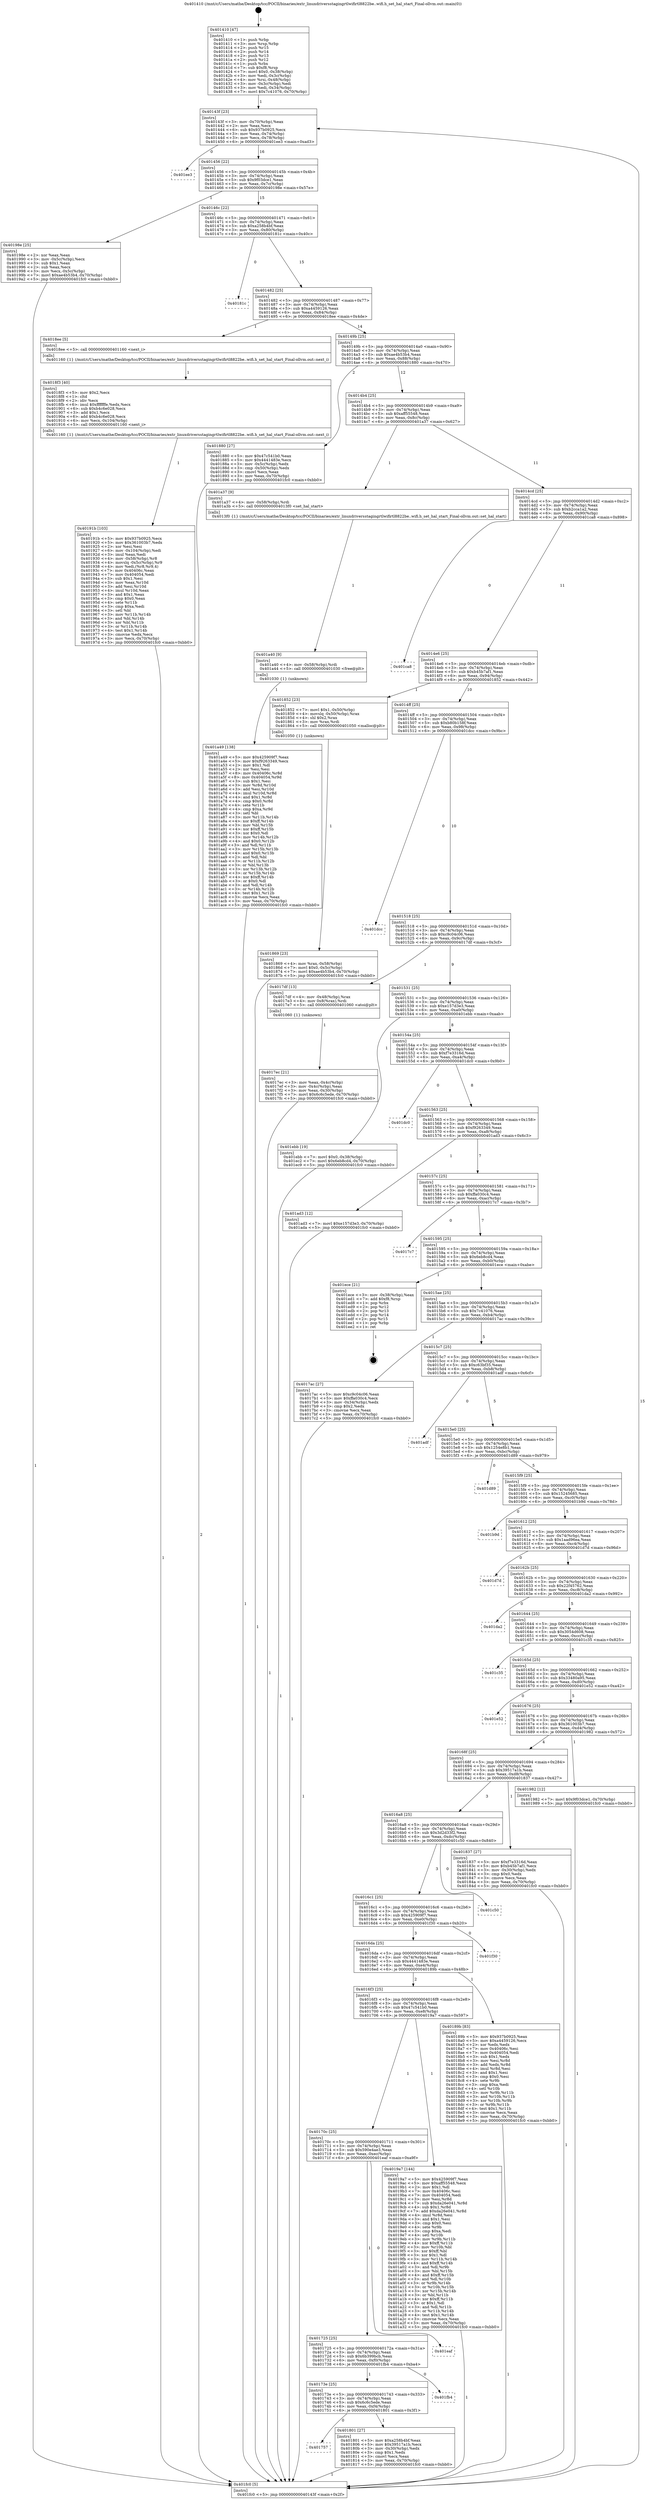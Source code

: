 digraph "0x401410" {
  label = "0x401410 (/mnt/c/Users/mathe/Desktop/tcc/POCII/binaries/extr_linuxdriversstagingrtlwifirtl8822be..wifi.h_set_hal_start_Final-ollvm.out::main(0))"
  labelloc = "t"
  node[shape=record]

  Entry [label="",width=0.3,height=0.3,shape=circle,fillcolor=black,style=filled]
  "0x40143f" [label="{
     0x40143f [23]\l
     | [instrs]\l
     &nbsp;&nbsp;0x40143f \<+3\>: mov -0x70(%rbp),%eax\l
     &nbsp;&nbsp;0x401442 \<+2\>: mov %eax,%ecx\l
     &nbsp;&nbsp;0x401444 \<+6\>: sub $0x937b0925,%ecx\l
     &nbsp;&nbsp;0x40144a \<+3\>: mov %eax,-0x74(%rbp)\l
     &nbsp;&nbsp;0x40144d \<+3\>: mov %ecx,-0x78(%rbp)\l
     &nbsp;&nbsp;0x401450 \<+6\>: je 0000000000401ee3 \<main+0xad3\>\l
  }"]
  "0x401ee3" [label="{
     0x401ee3\l
  }", style=dashed]
  "0x401456" [label="{
     0x401456 [22]\l
     | [instrs]\l
     &nbsp;&nbsp;0x401456 \<+5\>: jmp 000000000040145b \<main+0x4b\>\l
     &nbsp;&nbsp;0x40145b \<+3\>: mov -0x74(%rbp),%eax\l
     &nbsp;&nbsp;0x40145e \<+5\>: sub $0x9f03dce1,%eax\l
     &nbsp;&nbsp;0x401463 \<+3\>: mov %eax,-0x7c(%rbp)\l
     &nbsp;&nbsp;0x401466 \<+6\>: je 000000000040198e \<main+0x57e\>\l
  }"]
  Exit [label="",width=0.3,height=0.3,shape=circle,fillcolor=black,style=filled,peripheries=2]
  "0x40198e" [label="{
     0x40198e [25]\l
     | [instrs]\l
     &nbsp;&nbsp;0x40198e \<+2\>: xor %eax,%eax\l
     &nbsp;&nbsp;0x401990 \<+3\>: mov -0x5c(%rbp),%ecx\l
     &nbsp;&nbsp;0x401993 \<+3\>: sub $0x1,%eax\l
     &nbsp;&nbsp;0x401996 \<+2\>: sub %eax,%ecx\l
     &nbsp;&nbsp;0x401998 \<+3\>: mov %ecx,-0x5c(%rbp)\l
     &nbsp;&nbsp;0x40199b \<+7\>: movl $0xae4b53b4,-0x70(%rbp)\l
     &nbsp;&nbsp;0x4019a2 \<+5\>: jmp 0000000000401fc0 \<main+0xbb0\>\l
  }"]
  "0x40146c" [label="{
     0x40146c [22]\l
     | [instrs]\l
     &nbsp;&nbsp;0x40146c \<+5\>: jmp 0000000000401471 \<main+0x61\>\l
     &nbsp;&nbsp;0x401471 \<+3\>: mov -0x74(%rbp),%eax\l
     &nbsp;&nbsp;0x401474 \<+5\>: sub $0xa258b4bf,%eax\l
     &nbsp;&nbsp;0x401479 \<+3\>: mov %eax,-0x80(%rbp)\l
     &nbsp;&nbsp;0x40147c \<+6\>: je 000000000040181c \<main+0x40c\>\l
  }"]
  "0x401a49" [label="{
     0x401a49 [138]\l
     | [instrs]\l
     &nbsp;&nbsp;0x401a49 \<+5\>: mov $0x425909f7,%eax\l
     &nbsp;&nbsp;0x401a4e \<+5\>: mov $0xf9263349,%ecx\l
     &nbsp;&nbsp;0x401a53 \<+2\>: mov $0x1,%dl\l
     &nbsp;&nbsp;0x401a55 \<+2\>: xor %esi,%esi\l
     &nbsp;&nbsp;0x401a57 \<+8\>: mov 0x40406c,%r8d\l
     &nbsp;&nbsp;0x401a5f \<+8\>: mov 0x404054,%r9d\l
     &nbsp;&nbsp;0x401a67 \<+3\>: sub $0x1,%esi\l
     &nbsp;&nbsp;0x401a6a \<+3\>: mov %r8d,%r10d\l
     &nbsp;&nbsp;0x401a6d \<+3\>: add %esi,%r10d\l
     &nbsp;&nbsp;0x401a70 \<+4\>: imul %r10d,%r8d\l
     &nbsp;&nbsp;0x401a74 \<+4\>: and $0x1,%r8d\l
     &nbsp;&nbsp;0x401a78 \<+4\>: cmp $0x0,%r8d\l
     &nbsp;&nbsp;0x401a7c \<+4\>: sete %r11b\l
     &nbsp;&nbsp;0x401a80 \<+4\>: cmp $0xa,%r9d\l
     &nbsp;&nbsp;0x401a84 \<+3\>: setl %bl\l
     &nbsp;&nbsp;0x401a87 \<+3\>: mov %r11b,%r14b\l
     &nbsp;&nbsp;0x401a8a \<+4\>: xor $0xff,%r14b\l
     &nbsp;&nbsp;0x401a8e \<+3\>: mov %bl,%r15b\l
     &nbsp;&nbsp;0x401a91 \<+4\>: xor $0xff,%r15b\l
     &nbsp;&nbsp;0x401a95 \<+3\>: xor $0x0,%dl\l
     &nbsp;&nbsp;0x401a98 \<+3\>: mov %r14b,%r12b\l
     &nbsp;&nbsp;0x401a9b \<+4\>: and $0x0,%r12b\l
     &nbsp;&nbsp;0x401a9f \<+3\>: and %dl,%r11b\l
     &nbsp;&nbsp;0x401aa2 \<+3\>: mov %r15b,%r13b\l
     &nbsp;&nbsp;0x401aa5 \<+4\>: and $0x0,%r13b\l
     &nbsp;&nbsp;0x401aa9 \<+2\>: and %dl,%bl\l
     &nbsp;&nbsp;0x401aab \<+3\>: or %r11b,%r12b\l
     &nbsp;&nbsp;0x401aae \<+3\>: or %bl,%r13b\l
     &nbsp;&nbsp;0x401ab1 \<+3\>: xor %r13b,%r12b\l
     &nbsp;&nbsp;0x401ab4 \<+3\>: or %r15b,%r14b\l
     &nbsp;&nbsp;0x401ab7 \<+4\>: xor $0xff,%r14b\l
     &nbsp;&nbsp;0x401abb \<+3\>: or $0x0,%dl\l
     &nbsp;&nbsp;0x401abe \<+3\>: and %dl,%r14b\l
     &nbsp;&nbsp;0x401ac1 \<+3\>: or %r14b,%r12b\l
     &nbsp;&nbsp;0x401ac4 \<+4\>: test $0x1,%r12b\l
     &nbsp;&nbsp;0x401ac8 \<+3\>: cmovne %ecx,%eax\l
     &nbsp;&nbsp;0x401acb \<+3\>: mov %eax,-0x70(%rbp)\l
     &nbsp;&nbsp;0x401ace \<+5\>: jmp 0000000000401fc0 \<main+0xbb0\>\l
  }"]
  "0x40181c" [label="{
     0x40181c\l
  }", style=dashed]
  "0x401482" [label="{
     0x401482 [25]\l
     | [instrs]\l
     &nbsp;&nbsp;0x401482 \<+5\>: jmp 0000000000401487 \<main+0x77\>\l
     &nbsp;&nbsp;0x401487 \<+3\>: mov -0x74(%rbp),%eax\l
     &nbsp;&nbsp;0x40148a \<+5\>: sub $0xa4459126,%eax\l
     &nbsp;&nbsp;0x40148f \<+6\>: mov %eax,-0x84(%rbp)\l
     &nbsp;&nbsp;0x401495 \<+6\>: je 00000000004018ee \<main+0x4de\>\l
  }"]
  "0x401a40" [label="{
     0x401a40 [9]\l
     | [instrs]\l
     &nbsp;&nbsp;0x401a40 \<+4\>: mov -0x58(%rbp),%rdi\l
     &nbsp;&nbsp;0x401a44 \<+5\>: call 0000000000401030 \<free@plt\>\l
     | [calls]\l
     &nbsp;&nbsp;0x401030 \{1\} (unknown)\l
  }"]
  "0x4018ee" [label="{
     0x4018ee [5]\l
     | [instrs]\l
     &nbsp;&nbsp;0x4018ee \<+5\>: call 0000000000401160 \<next_i\>\l
     | [calls]\l
     &nbsp;&nbsp;0x401160 \{1\} (/mnt/c/Users/mathe/Desktop/tcc/POCII/binaries/extr_linuxdriversstagingrtlwifirtl8822be..wifi.h_set_hal_start_Final-ollvm.out::next_i)\l
  }"]
  "0x40149b" [label="{
     0x40149b [25]\l
     | [instrs]\l
     &nbsp;&nbsp;0x40149b \<+5\>: jmp 00000000004014a0 \<main+0x90\>\l
     &nbsp;&nbsp;0x4014a0 \<+3\>: mov -0x74(%rbp),%eax\l
     &nbsp;&nbsp;0x4014a3 \<+5\>: sub $0xae4b53b4,%eax\l
     &nbsp;&nbsp;0x4014a8 \<+6\>: mov %eax,-0x88(%rbp)\l
     &nbsp;&nbsp;0x4014ae \<+6\>: je 0000000000401880 \<main+0x470\>\l
  }"]
  "0x40191b" [label="{
     0x40191b [103]\l
     | [instrs]\l
     &nbsp;&nbsp;0x40191b \<+5\>: mov $0x937b0925,%ecx\l
     &nbsp;&nbsp;0x401920 \<+5\>: mov $0x361003b7,%edx\l
     &nbsp;&nbsp;0x401925 \<+2\>: xor %esi,%esi\l
     &nbsp;&nbsp;0x401927 \<+6\>: mov -0x104(%rbp),%edi\l
     &nbsp;&nbsp;0x40192d \<+3\>: imul %eax,%edi\l
     &nbsp;&nbsp;0x401930 \<+4\>: mov -0x58(%rbp),%r8\l
     &nbsp;&nbsp;0x401934 \<+4\>: movslq -0x5c(%rbp),%r9\l
     &nbsp;&nbsp;0x401938 \<+4\>: mov %edi,(%r8,%r9,4)\l
     &nbsp;&nbsp;0x40193c \<+7\>: mov 0x40406c,%eax\l
     &nbsp;&nbsp;0x401943 \<+7\>: mov 0x404054,%edi\l
     &nbsp;&nbsp;0x40194a \<+3\>: sub $0x1,%esi\l
     &nbsp;&nbsp;0x40194d \<+3\>: mov %eax,%r10d\l
     &nbsp;&nbsp;0x401950 \<+3\>: add %esi,%r10d\l
     &nbsp;&nbsp;0x401953 \<+4\>: imul %r10d,%eax\l
     &nbsp;&nbsp;0x401957 \<+3\>: and $0x1,%eax\l
     &nbsp;&nbsp;0x40195a \<+3\>: cmp $0x0,%eax\l
     &nbsp;&nbsp;0x40195d \<+4\>: sete %r11b\l
     &nbsp;&nbsp;0x401961 \<+3\>: cmp $0xa,%edi\l
     &nbsp;&nbsp;0x401964 \<+3\>: setl %bl\l
     &nbsp;&nbsp;0x401967 \<+3\>: mov %r11b,%r14b\l
     &nbsp;&nbsp;0x40196a \<+3\>: and %bl,%r14b\l
     &nbsp;&nbsp;0x40196d \<+3\>: xor %bl,%r11b\l
     &nbsp;&nbsp;0x401970 \<+3\>: or %r11b,%r14b\l
     &nbsp;&nbsp;0x401973 \<+4\>: test $0x1,%r14b\l
     &nbsp;&nbsp;0x401977 \<+3\>: cmovne %edx,%ecx\l
     &nbsp;&nbsp;0x40197a \<+3\>: mov %ecx,-0x70(%rbp)\l
     &nbsp;&nbsp;0x40197d \<+5\>: jmp 0000000000401fc0 \<main+0xbb0\>\l
  }"]
  "0x401880" [label="{
     0x401880 [27]\l
     | [instrs]\l
     &nbsp;&nbsp;0x401880 \<+5\>: mov $0x47c541b0,%eax\l
     &nbsp;&nbsp;0x401885 \<+5\>: mov $0x4441483e,%ecx\l
     &nbsp;&nbsp;0x40188a \<+3\>: mov -0x5c(%rbp),%edx\l
     &nbsp;&nbsp;0x40188d \<+3\>: cmp -0x50(%rbp),%edx\l
     &nbsp;&nbsp;0x401890 \<+3\>: cmovl %ecx,%eax\l
     &nbsp;&nbsp;0x401893 \<+3\>: mov %eax,-0x70(%rbp)\l
     &nbsp;&nbsp;0x401896 \<+5\>: jmp 0000000000401fc0 \<main+0xbb0\>\l
  }"]
  "0x4014b4" [label="{
     0x4014b4 [25]\l
     | [instrs]\l
     &nbsp;&nbsp;0x4014b4 \<+5\>: jmp 00000000004014b9 \<main+0xa9\>\l
     &nbsp;&nbsp;0x4014b9 \<+3\>: mov -0x74(%rbp),%eax\l
     &nbsp;&nbsp;0x4014bc \<+5\>: sub $0xaff55548,%eax\l
     &nbsp;&nbsp;0x4014c1 \<+6\>: mov %eax,-0x8c(%rbp)\l
     &nbsp;&nbsp;0x4014c7 \<+6\>: je 0000000000401a37 \<main+0x627\>\l
  }"]
  "0x4018f3" [label="{
     0x4018f3 [40]\l
     | [instrs]\l
     &nbsp;&nbsp;0x4018f3 \<+5\>: mov $0x2,%ecx\l
     &nbsp;&nbsp;0x4018f8 \<+1\>: cltd\l
     &nbsp;&nbsp;0x4018f9 \<+2\>: idiv %ecx\l
     &nbsp;&nbsp;0x4018fb \<+6\>: imul $0xfffffffe,%edx,%ecx\l
     &nbsp;&nbsp;0x401901 \<+6\>: sub $0xb4c6e028,%ecx\l
     &nbsp;&nbsp;0x401907 \<+3\>: add $0x1,%ecx\l
     &nbsp;&nbsp;0x40190a \<+6\>: add $0xb4c6e028,%ecx\l
     &nbsp;&nbsp;0x401910 \<+6\>: mov %ecx,-0x104(%rbp)\l
     &nbsp;&nbsp;0x401916 \<+5\>: call 0000000000401160 \<next_i\>\l
     | [calls]\l
     &nbsp;&nbsp;0x401160 \{1\} (/mnt/c/Users/mathe/Desktop/tcc/POCII/binaries/extr_linuxdriversstagingrtlwifirtl8822be..wifi.h_set_hal_start_Final-ollvm.out::next_i)\l
  }"]
  "0x401a37" [label="{
     0x401a37 [9]\l
     | [instrs]\l
     &nbsp;&nbsp;0x401a37 \<+4\>: mov -0x58(%rbp),%rdi\l
     &nbsp;&nbsp;0x401a3b \<+5\>: call 00000000004013f0 \<set_hal_start\>\l
     | [calls]\l
     &nbsp;&nbsp;0x4013f0 \{1\} (/mnt/c/Users/mathe/Desktop/tcc/POCII/binaries/extr_linuxdriversstagingrtlwifirtl8822be..wifi.h_set_hal_start_Final-ollvm.out::set_hal_start)\l
  }"]
  "0x4014cd" [label="{
     0x4014cd [25]\l
     | [instrs]\l
     &nbsp;&nbsp;0x4014cd \<+5\>: jmp 00000000004014d2 \<main+0xc2\>\l
     &nbsp;&nbsp;0x4014d2 \<+3\>: mov -0x74(%rbp),%eax\l
     &nbsp;&nbsp;0x4014d5 \<+5\>: sub $0xb2cca1a2,%eax\l
     &nbsp;&nbsp;0x4014da \<+6\>: mov %eax,-0x90(%rbp)\l
     &nbsp;&nbsp;0x4014e0 \<+6\>: je 0000000000401ca8 \<main+0x898\>\l
  }"]
  "0x401869" [label="{
     0x401869 [23]\l
     | [instrs]\l
     &nbsp;&nbsp;0x401869 \<+4\>: mov %rax,-0x58(%rbp)\l
     &nbsp;&nbsp;0x40186d \<+7\>: movl $0x0,-0x5c(%rbp)\l
     &nbsp;&nbsp;0x401874 \<+7\>: movl $0xae4b53b4,-0x70(%rbp)\l
     &nbsp;&nbsp;0x40187b \<+5\>: jmp 0000000000401fc0 \<main+0xbb0\>\l
  }"]
  "0x401ca8" [label="{
     0x401ca8\l
  }", style=dashed]
  "0x4014e6" [label="{
     0x4014e6 [25]\l
     | [instrs]\l
     &nbsp;&nbsp;0x4014e6 \<+5\>: jmp 00000000004014eb \<main+0xdb\>\l
     &nbsp;&nbsp;0x4014eb \<+3\>: mov -0x74(%rbp),%eax\l
     &nbsp;&nbsp;0x4014ee \<+5\>: sub $0xb45b7af1,%eax\l
     &nbsp;&nbsp;0x4014f3 \<+6\>: mov %eax,-0x94(%rbp)\l
     &nbsp;&nbsp;0x4014f9 \<+6\>: je 0000000000401852 \<main+0x442\>\l
  }"]
  "0x401757" [label="{
     0x401757\l
  }", style=dashed]
  "0x401852" [label="{
     0x401852 [23]\l
     | [instrs]\l
     &nbsp;&nbsp;0x401852 \<+7\>: movl $0x1,-0x50(%rbp)\l
     &nbsp;&nbsp;0x401859 \<+4\>: movslq -0x50(%rbp),%rax\l
     &nbsp;&nbsp;0x40185d \<+4\>: shl $0x2,%rax\l
     &nbsp;&nbsp;0x401861 \<+3\>: mov %rax,%rdi\l
     &nbsp;&nbsp;0x401864 \<+5\>: call 0000000000401050 \<malloc@plt\>\l
     | [calls]\l
     &nbsp;&nbsp;0x401050 \{1\} (unknown)\l
  }"]
  "0x4014ff" [label="{
     0x4014ff [25]\l
     | [instrs]\l
     &nbsp;&nbsp;0x4014ff \<+5\>: jmp 0000000000401504 \<main+0xf4\>\l
     &nbsp;&nbsp;0x401504 \<+3\>: mov -0x74(%rbp),%eax\l
     &nbsp;&nbsp;0x401507 \<+5\>: sub $0xb80b158f,%eax\l
     &nbsp;&nbsp;0x40150c \<+6\>: mov %eax,-0x98(%rbp)\l
     &nbsp;&nbsp;0x401512 \<+6\>: je 0000000000401dcc \<main+0x9bc\>\l
  }"]
  "0x401801" [label="{
     0x401801 [27]\l
     | [instrs]\l
     &nbsp;&nbsp;0x401801 \<+5\>: mov $0xa258b4bf,%eax\l
     &nbsp;&nbsp;0x401806 \<+5\>: mov $0x39517a1b,%ecx\l
     &nbsp;&nbsp;0x40180b \<+3\>: mov -0x30(%rbp),%edx\l
     &nbsp;&nbsp;0x40180e \<+3\>: cmp $0x1,%edx\l
     &nbsp;&nbsp;0x401811 \<+3\>: cmovl %ecx,%eax\l
     &nbsp;&nbsp;0x401814 \<+3\>: mov %eax,-0x70(%rbp)\l
     &nbsp;&nbsp;0x401817 \<+5\>: jmp 0000000000401fc0 \<main+0xbb0\>\l
  }"]
  "0x401dcc" [label="{
     0x401dcc\l
  }", style=dashed]
  "0x401518" [label="{
     0x401518 [25]\l
     | [instrs]\l
     &nbsp;&nbsp;0x401518 \<+5\>: jmp 000000000040151d \<main+0x10d\>\l
     &nbsp;&nbsp;0x40151d \<+3\>: mov -0x74(%rbp),%eax\l
     &nbsp;&nbsp;0x401520 \<+5\>: sub $0xc9c04c06,%eax\l
     &nbsp;&nbsp;0x401525 \<+6\>: mov %eax,-0x9c(%rbp)\l
     &nbsp;&nbsp;0x40152b \<+6\>: je 00000000004017df \<main+0x3cf\>\l
  }"]
  "0x40173e" [label="{
     0x40173e [25]\l
     | [instrs]\l
     &nbsp;&nbsp;0x40173e \<+5\>: jmp 0000000000401743 \<main+0x333\>\l
     &nbsp;&nbsp;0x401743 \<+3\>: mov -0x74(%rbp),%eax\l
     &nbsp;&nbsp;0x401746 \<+5\>: sub $0x6c6c5ede,%eax\l
     &nbsp;&nbsp;0x40174b \<+6\>: mov %eax,-0xf4(%rbp)\l
     &nbsp;&nbsp;0x401751 \<+6\>: je 0000000000401801 \<main+0x3f1\>\l
  }"]
  "0x4017df" [label="{
     0x4017df [13]\l
     | [instrs]\l
     &nbsp;&nbsp;0x4017df \<+4\>: mov -0x48(%rbp),%rax\l
     &nbsp;&nbsp;0x4017e3 \<+4\>: mov 0x8(%rax),%rdi\l
     &nbsp;&nbsp;0x4017e7 \<+5\>: call 0000000000401060 \<atoi@plt\>\l
     | [calls]\l
     &nbsp;&nbsp;0x401060 \{1\} (unknown)\l
  }"]
  "0x401531" [label="{
     0x401531 [25]\l
     | [instrs]\l
     &nbsp;&nbsp;0x401531 \<+5\>: jmp 0000000000401536 \<main+0x126\>\l
     &nbsp;&nbsp;0x401536 \<+3\>: mov -0x74(%rbp),%eax\l
     &nbsp;&nbsp;0x401539 \<+5\>: sub $0xe157d3e3,%eax\l
     &nbsp;&nbsp;0x40153e \<+6\>: mov %eax,-0xa0(%rbp)\l
     &nbsp;&nbsp;0x401544 \<+6\>: je 0000000000401ebb \<main+0xaab\>\l
  }"]
  "0x401fb4" [label="{
     0x401fb4\l
  }", style=dashed]
  "0x401ebb" [label="{
     0x401ebb [19]\l
     | [instrs]\l
     &nbsp;&nbsp;0x401ebb \<+7\>: movl $0x0,-0x38(%rbp)\l
     &nbsp;&nbsp;0x401ec2 \<+7\>: movl $0x6eb8cd4,-0x70(%rbp)\l
     &nbsp;&nbsp;0x401ec9 \<+5\>: jmp 0000000000401fc0 \<main+0xbb0\>\l
  }"]
  "0x40154a" [label="{
     0x40154a [25]\l
     | [instrs]\l
     &nbsp;&nbsp;0x40154a \<+5\>: jmp 000000000040154f \<main+0x13f\>\l
     &nbsp;&nbsp;0x40154f \<+3\>: mov -0x74(%rbp),%eax\l
     &nbsp;&nbsp;0x401552 \<+5\>: sub $0xf7e3316d,%eax\l
     &nbsp;&nbsp;0x401557 \<+6\>: mov %eax,-0xa4(%rbp)\l
     &nbsp;&nbsp;0x40155d \<+6\>: je 0000000000401dc0 \<main+0x9b0\>\l
  }"]
  "0x401725" [label="{
     0x401725 [25]\l
     | [instrs]\l
     &nbsp;&nbsp;0x401725 \<+5\>: jmp 000000000040172a \<main+0x31a\>\l
     &nbsp;&nbsp;0x40172a \<+3\>: mov -0x74(%rbp),%eax\l
     &nbsp;&nbsp;0x40172d \<+5\>: sub $0x6b399bcb,%eax\l
     &nbsp;&nbsp;0x401732 \<+6\>: mov %eax,-0xf0(%rbp)\l
     &nbsp;&nbsp;0x401738 \<+6\>: je 0000000000401fb4 \<main+0xba4\>\l
  }"]
  "0x401dc0" [label="{
     0x401dc0\l
  }", style=dashed]
  "0x401563" [label="{
     0x401563 [25]\l
     | [instrs]\l
     &nbsp;&nbsp;0x401563 \<+5\>: jmp 0000000000401568 \<main+0x158\>\l
     &nbsp;&nbsp;0x401568 \<+3\>: mov -0x74(%rbp),%eax\l
     &nbsp;&nbsp;0x40156b \<+5\>: sub $0xf9263349,%eax\l
     &nbsp;&nbsp;0x401570 \<+6\>: mov %eax,-0xa8(%rbp)\l
     &nbsp;&nbsp;0x401576 \<+6\>: je 0000000000401ad3 \<main+0x6c3\>\l
  }"]
  "0x401eaf" [label="{
     0x401eaf\l
  }", style=dashed]
  "0x401ad3" [label="{
     0x401ad3 [12]\l
     | [instrs]\l
     &nbsp;&nbsp;0x401ad3 \<+7\>: movl $0xe157d3e3,-0x70(%rbp)\l
     &nbsp;&nbsp;0x401ada \<+5\>: jmp 0000000000401fc0 \<main+0xbb0\>\l
  }"]
  "0x40157c" [label="{
     0x40157c [25]\l
     | [instrs]\l
     &nbsp;&nbsp;0x40157c \<+5\>: jmp 0000000000401581 \<main+0x171\>\l
     &nbsp;&nbsp;0x401581 \<+3\>: mov -0x74(%rbp),%eax\l
     &nbsp;&nbsp;0x401584 \<+5\>: sub $0xffa030c4,%eax\l
     &nbsp;&nbsp;0x401589 \<+6\>: mov %eax,-0xac(%rbp)\l
     &nbsp;&nbsp;0x40158f \<+6\>: je 00000000004017c7 \<main+0x3b7\>\l
  }"]
  "0x40170c" [label="{
     0x40170c [25]\l
     | [instrs]\l
     &nbsp;&nbsp;0x40170c \<+5\>: jmp 0000000000401711 \<main+0x301\>\l
     &nbsp;&nbsp;0x401711 \<+3\>: mov -0x74(%rbp),%eax\l
     &nbsp;&nbsp;0x401714 \<+5\>: sub $0x590e4ae3,%eax\l
     &nbsp;&nbsp;0x401719 \<+6\>: mov %eax,-0xec(%rbp)\l
     &nbsp;&nbsp;0x40171f \<+6\>: je 0000000000401eaf \<main+0xa9f\>\l
  }"]
  "0x4017c7" [label="{
     0x4017c7\l
  }", style=dashed]
  "0x401595" [label="{
     0x401595 [25]\l
     | [instrs]\l
     &nbsp;&nbsp;0x401595 \<+5\>: jmp 000000000040159a \<main+0x18a\>\l
     &nbsp;&nbsp;0x40159a \<+3\>: mov -0x74(%rbp),%eax\l
     &nbsp;&nbsp;0x40159d \<+5\>: sub $0x6eb8cd4,%eax\l
     &nbsp;&nbsp;0x4015a2 \<+6\>: mov %eax,-0xb0(%rbp)\l
     &nbsp;&nbsp;0x4015a8 \<+6\>: je 0000000000401ece \<main+0xabe\>\l
  }"]
  "0x4019a7" [label="{
     0x4019a7 [144]\l
     | [instrs]\l
     &nbsp;&nbsp;0x4019a7 \<+5\>: mov $0x425909f7,%eax\l
     &nbsp;&nbsp;0x4019ac \<+5\>: mov $0xaff55548,%ecx\l
     &nbsp;&nbsp;0x4019b1 \<+2\>: mov $0x1,%dl\l
     &nbsp;&nbsp;0x4019b3 \<+7\>: mov 0x40406c,%esi\l
     &nbsp;&nbsp;0x4019ba \<+7\>: mov 0x404054,%edi\l
     &nbsp;&nbsp;0x4019c1 \<+3\>: mov %esi,%r8d\l
     &nbsp;&nbsp;0x4019c4 \<+7\>: sub $0xda26e041,%r8d\l
     &nbsp;&nbsp;0x4019cb \<+4\>: sub $0x1,%r8d\l
     &nbsp;&nbsp;0x4019cf \<+7\>: add $0xda26e041,%r8d\l
     &nbsp;&nbsp;0x4019d6 \<+4\>: imul %r8d,%esi\l
     &nbsp;&nbsp;0x4019da \<+3\>: and $0x1,%esi\l
     &nbsp;&nbsp;0x4019dd \<+3\>: cmp $0x0,%esi\l
     &nbsp;&nbsp;0x4019e0 \<+4\>: sete %r9b\l
     &nbsp;&nbsp;0x4019e4 \<+3\>: cmp $0xa,%edi\l
     &nbsp;&nbsp;0x4019e7 \<+4\>: setl %r10b\l
     &nbsp;&nbsp;0x4019eb \<+3\>: mov %r9b,%r11b\l
     &nbsp;&nbsp;0x4019ee \<+4\>: xor $0xff,%r11b\l
     &nbsp;&nbsp;0x4019f2 \<+3\>: mov %r10b,%bl\l
     &nbsp;&nbsp;0x4019f5 \<+3\>: xor $0xff,%bl\l
     &nbsp;&nbsp;0x4019f8 \<+3\>: xor $0x1,%dl\l
     &nbsp;&nbsp;0x4019fb \<+3\>: mov %r11b,%r14b\l
     &nbsp;&nbsp;0x4019fe \<+4\>: and $0xff,%r14b\l
     &nbsp;&nbsp;0x401a02 \<+3\>: and %dl,%r9b\l
     &nbsp;&nbsp;0x401a05 \<+3\>: mov %bl,%r15b\l
     &nbsp;&nbsp;0x401a08 \<+4\>: and $0xff,%r15b\l
     &nbsp;&nbsp;0x401a0c \<+3\>: and %dl,%r10b\l
     &nbsp;&nbsp;0x401a0f \<+3\>: or %r9b,%r14b\l
     &nbsp;&nbsp;0x401a12 \<+3\>: or %r10b,%r15b\l
     &nbsp;&nbsp;0x401a15 \<+3\>: xor %r15b,%r14b\l
     &nbsp;&nbsp;0x401a18 \<+3\>: or %bl,%r11b\l
     &nbsp;&nbsp;0x401a1b \<+4\>: xor $0xff,%r11b\l
     &nbsp;&nbsp;0x401a1f \<+3\>: or $0x1,%dl\l
     &nbsp;&nbsp;0x401a22 \<+3\>: and %dl,%r11b\l
     &nbsp;&nbsp;0x401a25 \<+3\>: or %r11b,%r14b\l
     &nbsp;&nbsp;0x401a28 \<+4\>: test $0x1,%r14b\l
     &nbsp;&nbsp;0x401a2c \<+3\>: cmovne %ecx,%eax\l
     &nbsp;&nbsp;0x401a2f \<+3\>: mov %eax,-0x70(%rbp)\l
     &nbsp;&nbsp;0x401a32 \<+5\>: jmp 0000000000401fc0 \<main+0xbb0\>\l
  }"]
  "0x401ece" [label="{
     0x401ece [21]\l
     | [instrs]\l
     &nbsp;&nbsp;0x401ece \<+3\>: mov -0x38(%rbp),%eax\l
     &nbsp;&nbsp;0x401ed1 \<+7\>: add $0xf8,%rsp\l
     &nbsp;&nbsp;0x401ed8 \<+1\>: pop %rbx\l
     &nbsp;&nbsp;0x401ed9 \<+2\>: pop %r12\l
     &nbsp;&nbsp;0x401edb \<+2\>: pop %r13\l
     &nbsp;&nbsp;0x401edd \<+2\>: pop %r14\l
     &nbsp;&nbsp;0x401edf \<+2\>: pop %r15\l
     &nbsp;&nbsp;0x401ee1 \<+1\>: pop %rbp\l
     &nbsp;&nbsp;0x401ee2 \<+1\>: ret\l
  }"]
  "0x4015ae" [label="{
     0x4015ae [25]\l
     | [instrs]\l
     &nbsp;&nbsp;0x4015ae \<+5\>: jmp 00000000004015b3 \<main+0x1a3\>\l
     &nbsp;&nbsp;0x4015b3 \<+3\>: mov -0x74(%rbp),%eax\l
     &nbsp;&nbsp;0x4015b6 \<+5\>: sub $0x7c41076,%eax\l
     &nbsp;&nbsp;0x4015bb \<+6\>: mov %eax,-0xb4(%rbp)\l
     &nbsp;&nbsp;0x4015c1 \<+6\>: je 00000000004017ac \<main+0x39c\>\l
  }"]
  "0x4016f3" [label="{
     0x4016f3 [25]\l
     | [instrs]\l
     &nbsp;&nbsp;0x4016f3 \<+5\>: jmp 00000000004016f8 \<main+0x2e8\>\l
     &nbsp;&nbsp;0x4016f8 \<+3\>: mov -0x74(%rbp),%eax\l
     &nbsp;&nbsp;0x4016fb \<+5\>: sub $0x47c541b0,%eax\l
     &nbsp;&nbsp;0x401700 \<+6\>: mov %eax,-0xe8(%rbp)\l
     &nbsp;&nbsp;0x401706 \<+6\>: je 00000000004019a7 \<main+0x597\>\l
  }"]
  "0x4017ac" [label="{
     0x4017ac [27]\l
     | [instrs]\l
     &nbsp;&nbsp;0x4017ac \<+5\>: mov $0xc9c04c06,%eax\l
     &nbsp;&nbsp;0x4017b1 \<+5\>: mov $0xffa030c4,%ecx\l
     &nbsp;&nbsp;0x4017b6 \<+3\>: mov -0x34(%rbp),%edx\l
     &nbsp;&nbsp;0x4017b9 \<+3\>: cmp $0x2,%edx\l
     &nbsp;&nbsp;0x4017bc \<+3\>: cmovne %ecx,%eax\l
     &nbsp;&nbsp;0x4017bf \<+3\>: mov %eax,-0x70(%rbp)\l
     &nbsp;&nbsp;0x4017c2 \<+5\>: jmp 0000000000401fc0 \<main+0xbb0\>\l
  }"]
  "0x4015c7" [label="{
     0x4015c7 [25]\l
     | [instrs]\l
     &nbsp;&nbsp;0x4015c7 \<+5\>: jmp 00000000004015cc \<main+0x1bc\>\l
     &nbsp;&nbsp;0x4015cc \<+3\>: mov -0x74(%rbp),%eax\l
     &nbsp;&nbsp;0x4015cf \<+5\>: sub $0xc63bf35,%eax\l
     &nbsp;&nbsp;0x4015d4 \<+6\>: mov %eax,-0xb8(%rbp)\l
     &nbsp;&nbsp;0x4015da \<+6\>: je 0000000000401adf \<main+0x6cf\>\l
  }"]
  "0x401fc0" [label="{
     0x401fc0 [5]\l
     | [instrs]\l
     &nbsp;&nbsp;0x401fc0 \<+5\>: jmp 000000000040143f \<main+0x2f\>\l
  }"]
  "0x401410" [label="{
     0x401410 [47]\l
     | [instrs]\l
     &nbsp;&nbsp;0x401410 \<+1\>: push %rbp\l
     &nbsp;&nbsp;0x401411 \<+3\>: mov %rsp,%rbp\l
     &nbsp;&nbsp;0x401414 \<+2\>: push %r15\l
     &nbsp;&nbsp;0x401416 \<+2\>: push %r14\l
     &nbsp;&nbsp;0x401418 \<+2\>: push %r13\l
     &nbsp;&nbsp;0x40141a \<+2\>: push %r12\l
     &nbsp;&nbsp;0x40141c \<+1\>: push %rbx\l
     &nbsp;&nbsp;0x40141d \<+7\>: sub $0xf8,%rsp\l
     &nbsp;&nbsp;0x401424 \<+7\>: movl $0x0,-0x38(%rbp)\l
     &nbsp;&nbsp;0x40142b \<+3\>: mov %edi,-0x3c(%rbp)\l
     &nbsp;&nbsp;0x40142e \<+4\>: mov %rsi,-0x48(%rbp)\l
     &nbsp;&nbsp;0x401432 \<+3\>: mov -0x3c(%rbp),%edi\l
     &nbsp;&nbsp;0x401435 \<+3\>: mov %edi,-0x34(%rbp)\l
     &nbsp;&nbsp;0x401438 \<+7\>: movl $0x7c41076,-0x70(%rbp)\l
  }"]
  "0x4017ec" [label="{
     0x4017ec [21]\l
     | [instrs]\l
     &nbsp;&nbsp;0x4017ec \<+3\>: mov %eax,-0x4c(%rbp)\l
     &nbsp;&nbsp;0x4017ef \<+3\>: mov -0x4c(%rbp),%eax\l
     &nbsp;&nbsp;0x4017f2 \<+3\>: mov %eax,-0x30(%rbp)\l
     &nbsp;&nbsp;0x4017f5 \<+7\>: movl $0x6c6c5ede,-0x70(%rbp)\l
     &nbsp;&nbsp;0x4017fc \<+5\>: jmp 0000000000401fc0 \<main+0xbb0\>\l
  }"]
  "0x40189b" [label="{
     0x40189b [83]\l
     | [instrs]\l
     &nbsp;&nbsp;0x40189b \<+5\>: mov $0x937b0925,%eax\l
     &nbsp;&nbsp;0x4018a0 \<+5\>: mov $0xa4459126,%ecx\l
     &nbsp;&nbsp;0x4018a5 \<+2\>: xor %edx,%edx\l
     &nbsp;&nbsp;0x4018a7 \<+7\>: mov 0x40406c,%esi\l
     &nbsp;&nbsp;0x4018ae \<+7\>: mov 0x404054,%edi\l
     &nbsp;&nbsp;0x4018b5 \<+3\>: sub $0x1,%edx\l
     &nbsp;&nbsp;0x4018b8 \<+3\>: mov %esi,%r8d\l
     &nbsp;&nbsp;0x4018bb \<+3\>: add %edx,%r8d\l
     &nbsp;&nbsp;0x4018be \<+4\>: imul %r8d,%esi\l
     &nbsp;&nbsp;0x4018c2 \<+3\>: and $0x1,%esi\l
     &nbsp;&nbsp;0x4018c5 \<+3\>: cmp $0x0,%esi\l
     &nbsp;&nbsp;0x4018c8 \<+4\>: sete %r9b\l
     &nbsp;&nbsp;0x4018cc \<+3\>: cmp $0xa,%edi\l
     &nbsp;&nbsp;0x4018cf \<+4\>: setl %r10b\l
     &nbsp;&nbsp;0x4018d3 \<+3\>: mov %r9b,%r11b\l
     &nbsp;&nbsp;0x4018d6 \<+3\>: and %r10b,%r11b\l
     &nbsp;&nbsp;0x4018d9 \<+3\>: xor %r10b,%r9b\l
     &nbsp;&nbsp;0x4018dc \<+3\>: or %r9b,%r11b\l
     &nbsp;&nbsp;0x4018df \<+4\>: test $0x1,%r11b\l
     &nbsp;&nbsp;0x4018e3 \<+3\>: cmovne %ecx,%eax\l
     &nbsp;&nbsp;0x4018e6 \<+3\>: mov %eax,-0x70(%rbp)\l
     &nbsp;&nbsp;0x4018e9 \<+5\>: jmp 0000000000401fc0 \<main+0xbb0\>\l
  }"]
  "0x401adf" [label="{
     0x401adf\l
  }", style=dashed]
  "0x4015e0" [label="{
     0x4015e0 [25]\l
     | [instrs]\l
     &nbsp;&nbsp;0x4015e0 \<+5\>: jmp 00000000004015e5 \<main+0x1d5\>\l
     &nbsp;&nbsp;0x4015e5 \<+3\>: mov -0x74(%rbp),%eax\l
     &nbsp;&nbsp;0x4015e8 \<+5\>: sub $0x1254e8b1,%eax\l
     &nbsp;&nbsp;0x4015ed \<+6\>: mov %eax,-0xbc(%rbp)\l
     &nbsp;&nbsp;0x4015f3 \<+6\>: je 0000000000401d89 \<main+0x979\>\l
  }"]
  "0x4016da" [label="{
     0x4016da [25]\l
     | [instrs]\l
     &nbsp;&nbsp;0x4016da \<+5\>: jmp 00000000004016df \<main+0x2cf\>\l
     &nbsp;&nbsp;0x4016df \<+3\>: mov -0x74(%rbp),%eax\l
     &nbsp;&nbsp;0x4016e2 \<+5\>: sub $0x4441483e,%eax\l
     &nbsp;&nbsp;0x4016e7 \<+6\>: mov %eax,-0xe4(%rbp)\l
     &nbsp;&nbsp;0x4016ed \<+6\>: je 000000000040189b \<main+0x48b\>\l
  }"]
  "0x401d89" [label="{
     0x401d89\l
  }", style=dashed]
  "0x4015f9" [label="{
     0x4015f9 [25]\l
     | [instrs]\l
     &nbsp;&nbsp;0x4015f9 \<+5\>: jmp 00000000004015fe \<main+0x1ee\>\l
     &nbsp;&nbsp;0x4015fe \<+3\>: mov -0x74(%rbp),%eax\l
     &nbsp;&nbsp;0x401601 \<+5\>: sub $0x15245685,%eax\l
     &nbsp;&nbsp;0x401606 \<+6\>: mov %eax,-0xc0(%rbp)\l
     &nbsp;&nbsp;0x40160c \<+6\>: je 0000000000401b9d \<main+0x78d\>\l
  }"]
  "0x401f30" [label="{
     0x401f30\l
  }", style=dashed]
  "0x401b9d" [label="{
     0x401b9d\l
  }", style=dashed]
  "0x401612" [label="{
     0x401612 [25]\l
     | [instrs]\l
     &nbsp;&nbsp;0x401612 \<+5\>: jmp 0000000000401617 \<main+0x207\>\l
     &nbsp;&nbsp;0x401617 \<+3\>: mov -0x74(%rbp),%eax\l
     &nbsp;&nbsp;0x40161a \<+5\>: sub $0x1aad96ea,%eax\l
     &nbsp;&nbsp;0x40161f \<+6\>: mov %eax,-0xc4(%rbp)\l
     &nbsp;&nbsp;0x401625 \<+6\>: je 0000000000401d7d \<main+0x96d\>\l
  }"]
  "0x4016c1" [label="{
     0x4016c1 [25]\l
     | [instrs]\l
     &nbsp;&nbsp;0x4016c1 \<+5\>: jmp 00000000004016c6 \<main+0x2b6\>\l
     &nbsp;&nbsp;0x4016c6 \<+3\>: mov -0x74(%rbp),%eax\l
     &nbsp;&nbsp;0x4016c9 \<+5\>: sub $0x425909f7,%eax\l
     &nbsp;&nbsp;0x4016ce \<+6\>: mov %eax,-0xe0(%rbp)\l
     &nbsp;&nbsp;0x4016d4 \<+6\>: je 0000000000401f30 \<main+0xb20\>\l
  }"]
  "0x401d7d" [label="{
     0x401d7d\l
  }", style=dashed]
  "0x40162b" [label="{
     0x40162b [25]\l
     | [instrs]\l
     &nbsp;&nbsp;0x40162b \<+5\>: jmp 0000000000401630 \<main+0x220\>\l
     &nbsp;&nbsp;0x401630 \<+3\>: mov -0x74(%rbp),%eax\l
     &nbsp;&nbsp;0x401633 \<+5\>: sub $0x22f45762,%eax\l
     &nbsp;&nbsp;0x401638 \<+6\>: mov %eax,-0xc8(%rbp)\l
     &nbsp;&nbsp;0x40163e \<+6\>: je 0000000000401da2 \<main+0x992\>\l
  }"]
  "0x401c50" [label="{
     0x401c50\l
  }", style=dashed]
  "0x401da2" [label="{
     0x401da2\l
  }", style=dashed]
  "0x401644" [label="{
     0x401644 [25]\l
     | [instrs]\l
     &nbsp;&nbsp;0x401644 \<+5\>: jmp 0000000000401649 \<main+0x239\>\l
     &nbsp;&nbsp;0x401649 \<+3\>: mov -0x74(%rbp),%eax\l
     &nbsp;&nbsp;0x40164c \<+5\>: sub $0x3054d608,%eax\l
     &nbsp;&nbsp;0x401651 \<+6\>: mov %eax,-0xcc(%rbp)\l
     &nbsp;&nbsp;0x401657 \<+6\>: je 0000000000401c35 \<main+0x825\>\l
  }"]
  "0x4016a8" [label="{
     0x4016a8 [25]\l
     | [instrs]\l
     &nbsp;&nbsp;0x4016a8 \<+5\>: jmp 00000000004016ad \<main+0x29d\>\l
     &nbsp;&nbsp;0x4016ad \<+3\>: mov -0x74(%rbp),%eax\l
     &nbsp;&nbsp;0x4016b0 \<+5\>: sub $0x3d2d33f2,%eax\l
     &nbsp;&nbsp;0x4016b5 \<+6\>: mov %eax,-0xdc(%rbp)\l
     &nbsp;&nbsp;0x4016bb \<+6\>: je 0000000000401c50 \<main+0x840\>\l
  }"]
  "0x401c35" [label="{
     0x401c35\l
  }", style=dashed]
  "0x40165d" [label="{
     0x40165d [25]\l
     | [instrs]\l
     &nbsp;&nbsp;0x40165d \<+5\>: jmp 0000000000401662 \<main+0x252\>\l
     &nbsp;&nbsp;0x401662 \<+3\>: mov -0x74(%rbp),%eax\l
     &nbsp;&nbsp;0x401665 \<+5\>: sub $0x33480a95,%eax\l
     &nbsp;&nbsp;0x40166a \<+6\>: mov %eax,-0xd0(%rbp)\l
     &nbsp;&nbsp;0x401670 \<+6\>: je 0000000000401e52 \<main+0xa42\>\l
  }"]
  "0x401837" [label="{
     0x401837 [27]\l
     | [instrs]\l
     &nbsp;&nbsp;0x401837 \<+5\>: mov $0xf7e3316d,%eax\l
     &nbsp;&nbsp;0x40183c \<+5\>: mov $0xb45b7af1,%ecx\l
     &nbsp;&nbsp;0x401841 \<+3\>: mov -0x30(%rbp),%edx\l
     &nbsp;&nbsp;0x401844 \<+3\>: cmp $0x0,%edx\l
     &nbsp;&nbsp;0x401847 \<+3\>: cmove %ecx,%eax\l
     &nbsp;&nbsp;0x40184a \<+3\>: mov %eax,-0x70(%rbp)\l
     &nbsp;&nbsp;0x40184d \<+5\>: jmp 0000000000401fc0 \<main+0xbb0\>\l
  }"]
  "0x401e52" [label="{
     0x401e52\l
  }", style=dashed]
  "0x401676" [label="{
     0x401676 [25]\l
     | [instrs]\l
     &nbsp;&nbsp;0x401676 \<+5\>: jmp 000000000040167b \<main+0x26b\>\l
     &nbsp;&nbsp;0x40167b \<+3\>: mov -0x74(%rbp),%eax\l
     &nbsp;&nbsp;0x40167e \<+5\>: sub $0x361003b7,%eax\l
     &nbsp;&nbsp;0x401683 \<+6\>: mov %eax,-0xd4(%rbp)\l
     &nbsp;&nbsp;0x401689 \<+6\>: je 0000000000401982 \<main+0x572\>\l
  }"]
  "0x40168f" [label="{
     0x40168f [25]\l
     | [instrs]\l
     &nbsp;&nbsp;0x40168f \<+5\>: jmp 0000000000401694 \<main+0x284\>\l
     &nbsp;&nbsp;0x401694 \<+3\>: mov -0x74(%rbp),%eax\l
     &nbsp;&nbsp;0x401697 \<+5\>: sub $0x39517a1b,%eax\l
     &nbsp;&nbsp;0x40169c \<+6\>: mov %eax,-0xd8(%rbp)\l
     &nbsp;&nbsp;0x4016a2 \<+6\>: je 0000000000401837 \<main+0x427\>\l
  }"]
  "0x401982" [label="{
     0x401982 [12]\l
     | [instrs]\l
     &nbsp;&nbsp;0x401982 \<+7\>: movl $0x9f03dce1,-0x70(%rbp)\l
     &nbsp;&nbsp;0x401989 \<+5\>: jmp 0000000000401fc0 \<main+0xbb0\>\l
  }"]
  Entry -> "0x401410" [label=" 1"]
  "0x40143f" -> "0x401ee3" [label=" 0"]
  "0x40143f" -> "0x401456" [label=" 16"]
  "0x401ece" -> Exit [label=" 1"]
  "0x401456" -> "0x40198e" [label=" 1"]
  "0x401456" -> "0x40146c" [label=" 15"]
  "0x401ebb" -> "0x401fc0" [label=" 1"]
  "0x40146c" -> "0x40181c" [label=" 0"]
  "0x40146c" -> "0x401482" [label=" 15"]
  "0x401ad3" -> "0x401fc0" [label=" 1"]
  "0x401482" -> "0x4018ee" [label=" 1"]
  "0x401482" -> "0x40149b" [label=" 14"]
  "0x401a49" -> "0x401fc0" [label=" 1"]
  "0x40149b" -> "0x401880" [label=" 2"]
  "0x40149b" -> "0x4014b4" [label=" 12"]
  "0x401a40" -> "0x401a49" [label=" 1"]
  "0x4014b4" -> "0x401a37" [label=" 1"]
  "0x4014b4" -> "0x4014cd" [label=" 11"]
  "0x401a37" -> "0x401a40" [label=" 1"]
  "0x4014cd" -> "0x401ca8" [label=" 0"]
  "0x4014cd" -> "0x4014e6" [label=" 11"]
  "0x4019a7" -> "0x401fc0" [label=" 1"]
  "0x4014e6" -> "0x401852" [label=" 1"]
  "0x4014e6" -> "0x4014ff" [label=" 10"]
  "0x40198e" -> "0x401fc0" [label=" 1"]
  "0x4014ff" -> "0x401dcc" [label=" 0"]
  "0x4014ff" -> "0x401518" [label=" 10"]
  "0x401982" -> "0x401fc0" [label=" 1"]
  "0x401518" -> "0x4017df" [label=" 1"]
  "0x401518" -> "0x401531" [label=" 9"]
  "0x4018f3" -> "0x40191b" [label=" 1"]
  "0x401531" -> "0x401ebb" [label=" 1"]
  "0x401531" -> "0x40154a" [label=" 8"]
  "0x4018ee" -> "0x4018f3" [label=" 1"]
  "0x40154a" -> "0x401dc0" [label=" 0"]
  "0x40154a" -> "0x401563" [label=" 8"]
  "0x401880" -> "0x401fc0" [label=" 2"]
  "0x401563" -> "0x401ad3" [label=" 1"]
  "0x401563" -> "0x40157c" [label=" 7"]
  "0x401869" -> "0x401fc0" [label=" 1"]
  "0x40157c" -> "0x4017c7" [label=" 0"]
  "0x40157c" -> "0x401595" [label=" 7"]
  "0x401837" -> "0x401fc0" [label=" 1"]
  "0x401595" -> "0x401ece" [label=" 1"]
  "0x401595" -> "0x4015ae" [label=" 6"]
  "0x401801" -> "0x401fc0" [label=" 1"]
  "0x4015ae" -> "0x4017ac" [label=" 1"]
  "0x4015ae" -> "0x4015c7" [label=" 5"]
  "0x4017ac" -> "0x401fc0" [label=" 1"]
  "0x401410" -> "0x40143f" [label=" 1"]
  "0x401fc0" -> "0x40143f" [label=" 15"]
  "0x4017df" -> "0x4017ec" [label=" 1"]
  "0x4017ec" -> "0x401fc0" [label=" 1"]
  "0x40173e" -> "0x401801" [label=" 1"]
  "0x4015c7" -> "0x401adf" [label=" 0"]
  "0x4015c7" -> "0x4015e0" [label=" 5"]
  "0x40191b" -> "0x401fc0" [label=" 1"]
  "0x4015e0" -> "0x401d89" [label=" 0"]
  "0x4015e0" -> "0x4015f9" [label=" 5"]
  "0x401725" -> "0x401fb4" [label=" 0"]
  "0x4015f9" -> "0x401b9d" [label=" 0"]
  "0x4015f9" -> "0x401612" [label=" 5"]
  "0x40189b" -> "0x401fc0" [label=" 1"]
  "0x401612" -> "0x401d7d" [label=" 0"]
  "0x401612" -> "0x40162b" [label=" 5"]
  "0x40170c" -> "0x401eaf" [label=" 0"]
  "0x40162b" -> "0x401da2" [label=" 0"]
  "0x40162b" -> "0x401644" [label=" 5"]
  "0x401852" -> "0x401869" [label=" 1"]
  "0x401644" -> "0x401c35" [label=" 0"]
  "0x401644" -> "0x40165d" [label=" 5"]
  "0x4016f3" -> "0x4019a7" [label=" 1"]
  "0x40165d" -> "0x401e52" [label=" 0"]
  "0x40165d" -> "0x401676" [label=" 5"]
  "0x40173e" -> "0x401757" [label=" 0"]
  "0x401676" -> "0x401982" [label=" 1"]
  "0x401676" -> "0x40168f" [label=" 4"]
  "0x4016da" -> "0x4016f3" [label=" 2"]
  "0x40168f" -> "0x401837" [label=" 1"]
  "0x40168f" -> "0x4016a8" [label=" 3"]
  "0x4016f3" -> "0x40170c" [label=" 1"]
  "0x4016a8" -> "0x401c50" [label=" 0"]
  "0x4016a8" -> "0x4016c1" [label=" 3"]
  "0x40170c" -> "0x401725" [label=" 1"]
  "0x4016c1" -> "0x401f30" [label=" 0"]
  "0x4016c1" -> "0x4016da" [label=" 3"]
  "0x401725" -> "0x40173e" [label=" 1"]
  "0x4016da" -> "0x40189b" [label=" 1"]
}
